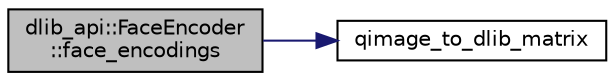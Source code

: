 digraph "dlib_api::FaceEncoder::face_encodings"
{
 // LATEX_PDF_SIZE
  edge [fontname="Helvetica",fontsize="10",labelfontname="Helvetica",labelfontsize="10"];
  node [fontname="Helvetica",fontsize="10",shape=record];
  rankdir="LR";
  Node1 [label="dlib_api::FaceEncoder\l::face_encodings",height=0.2,width=0.4,color="black", fillcolor="grey75", style="filled", fontcolor="black",tooltip=" "];
  Node1 -> Node2 [color="midnightblue",fontsize="10",style="solid",fontname="Helvetica"];
  Node2 [label="qimage_to_dlib_matrix",height=0.2,width=0.4,color="black", fillcolor="white", style="filled",URL="$helpers_8cpp.html#a837202d0722017acc40b678d441368e3",tooltip=" "];
}
